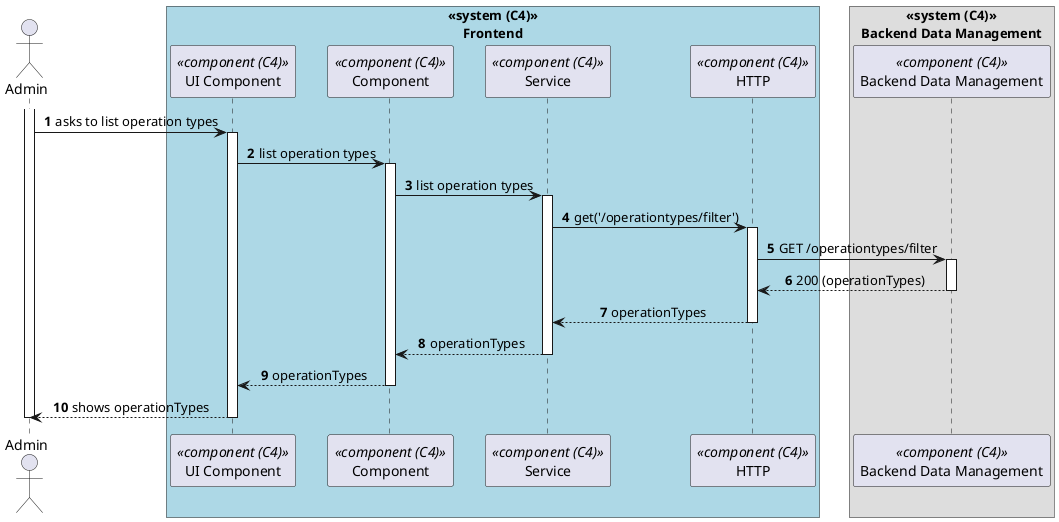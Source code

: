 @startuml process-view
autonumber
skinparam DefaultTextAlignment center
actor Admin as "Admin"
box "<<system (C4)>>\nFrontend"#LightBlue
    participant ComponentUI as "UI Component" <<component (C4)>>
    participant Component as "Component" <<component (C4)>>
    participant SRV as "Service" <<component (C4)>>
    participant HTTP as "HTTP" <<component (C4)>>
end box

box "<<system (C4)>>\nBackend Data Management"
  participant BackendDataManagement as "Backend Data Management" <<component (C4)>>
end box

activate Admin

    Admin -> ComponentUI : asks to list operation types
    
    activate ComponentUI

        ComponentUI -> Component : list operation types

        activate Component

            Component -> SRV : list operation types
            activate SRV

                SRV -> HTTP : get('/operationtypes/filter')

                activate HTTP
                    HTTP -> BackendDataManagement : GET /operationtypes/filter

                    activate BackendDataManagement
                        BackendDataManagement --> HTTP : 200 (operationTypes)
                    deactivate BackendDataManagement
                    
                    HTTP --> SRV : operationTypes

                deactivate HTTP

                SRV --> Component : operationTypes
            deactivate SRV

            Component --> ComponentUI : operationTypes
        deactivate Component

    Admin <-- ComponentUI : shows operationTypes
    deactivate ComponentUI

deactivate Admin

@enduml